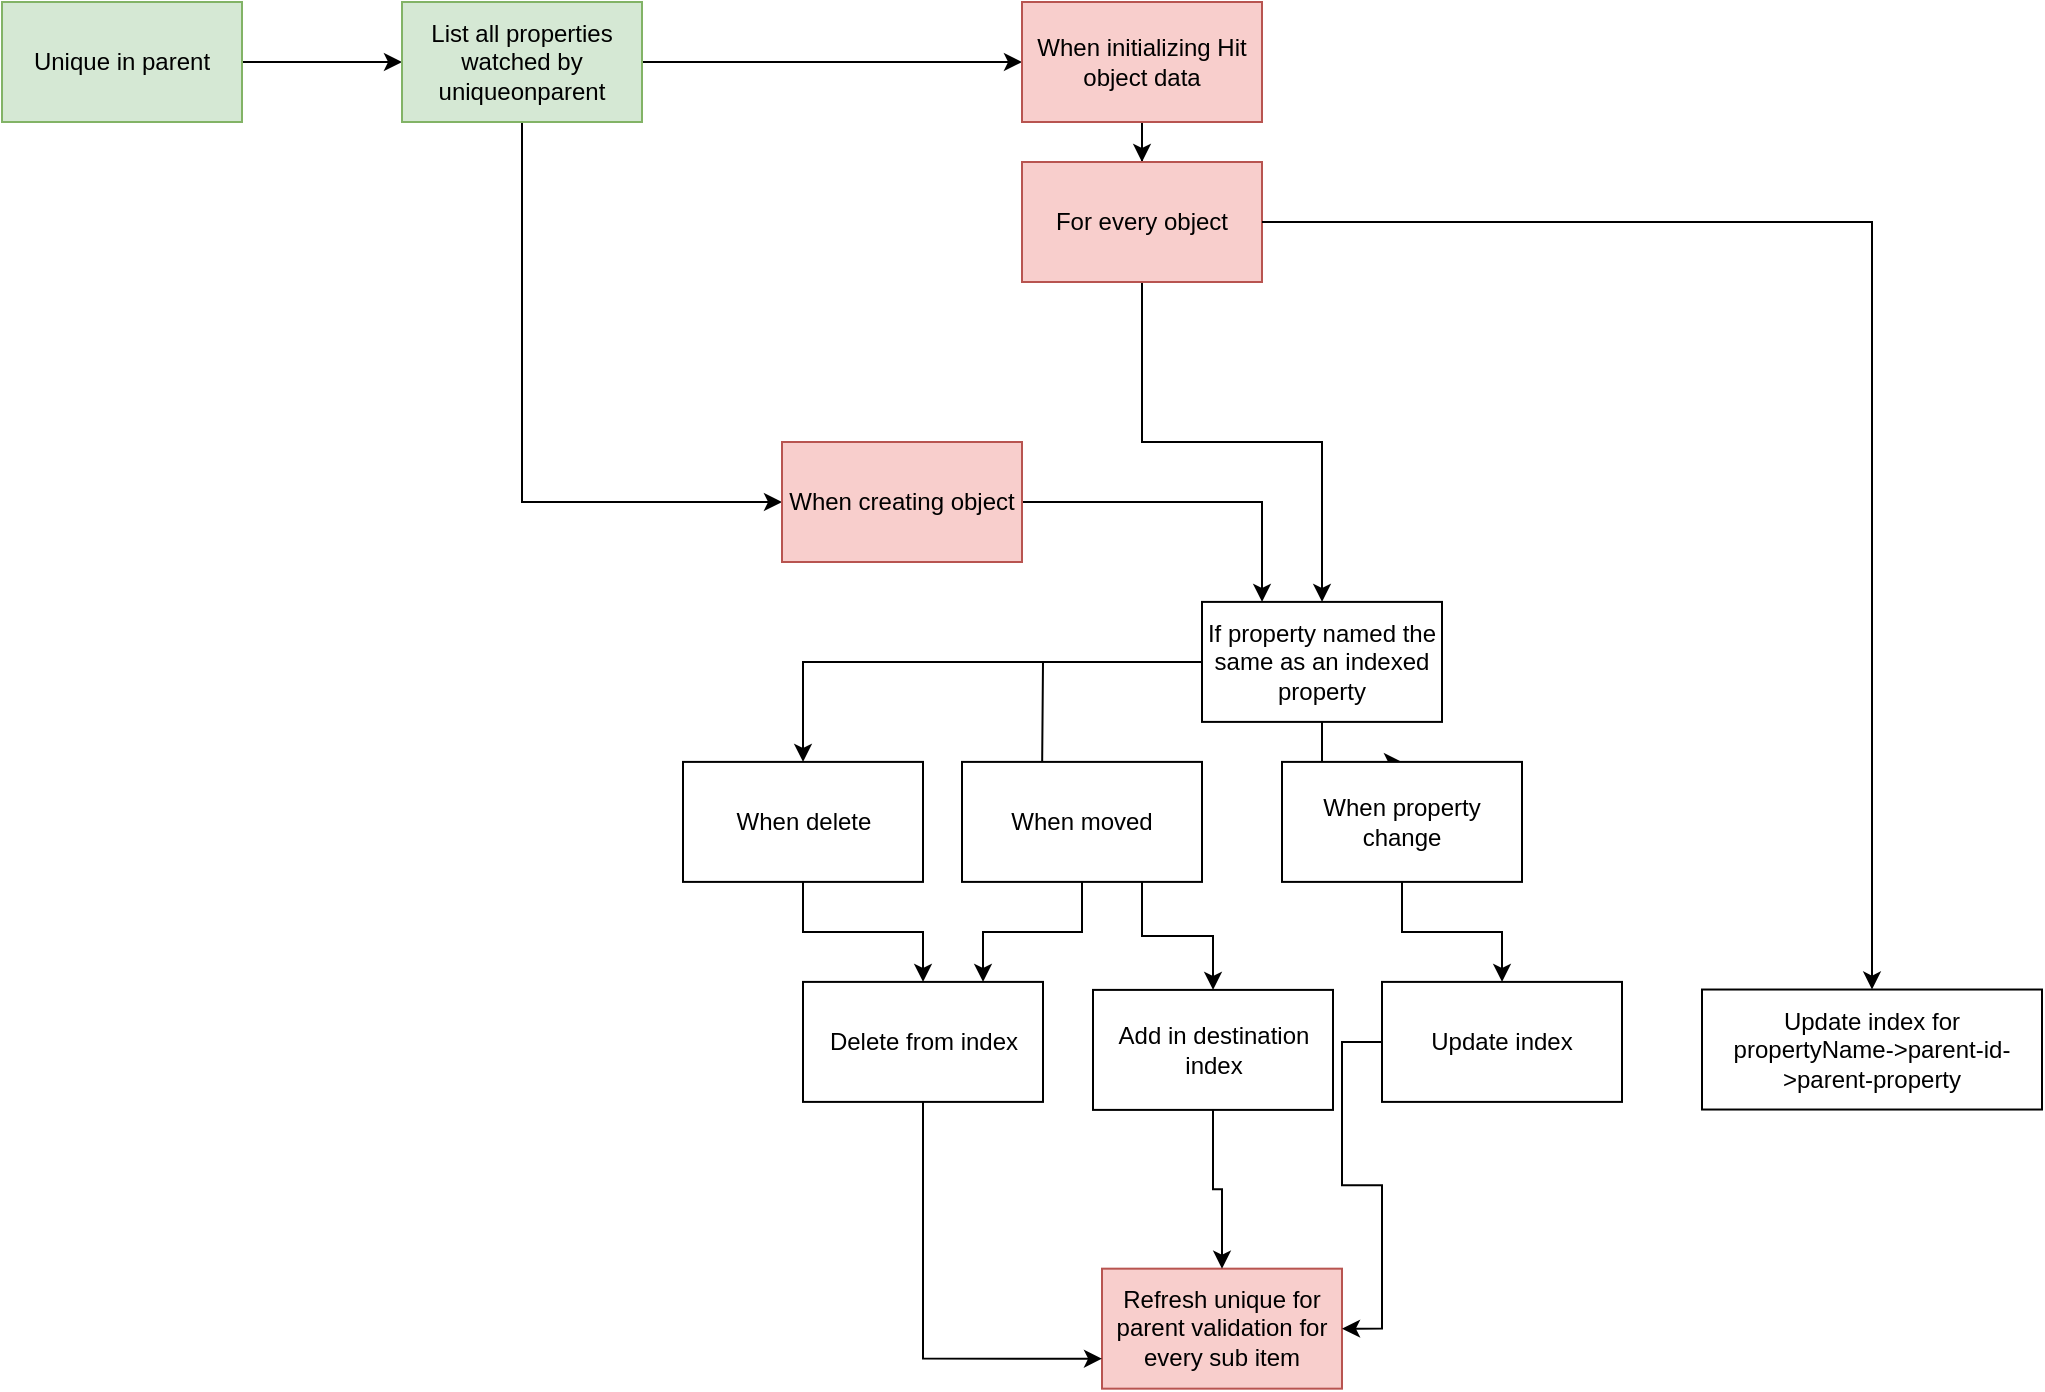 <mxfile version="12.1.3" type="device" pages="1"><diagram id="fUbktEEAhvAkkoyqxvtN" name="Page-1"><mxGraphModel dx="1851" dy="532" grid="1" gridSize="10" guides="1" tooltips="1" connect="1" arrows="1" fold="1" page="1" pageScale="1" pageWidth="827" pageHeight="1169" math="0" shadow="0"><root><mxCell id="0"/><mxCell id="1" parent="0"/><mxCell id="mFnK5Nyr3Fb5XQ9ETvVm-67" value="" style="edgeStyle=orthogonalEdgeStyle;rounded=0;orthogonalLoop=1;jettySize=auto;html=1;" parent="1" source="37vhQaRIqv-sZ3JXCOSx-1" target="mFnK5Nyr3Fb5XQ9ETvVm-66" edge="1"><mxGeometry relative="1" as="geometry"/></mxCell><mxCell id="37vhQaRIqv-sZ3JXCOSx-1" value="Unique in parent" style="rounded=0;whiteSpace=wrap;html=1;fillColor=#d5e8d4;strokeColor=#82b366;" parent="1" vertex="1"><mxGeometry x="-60" y="30" width="120" height="60" as="geometry"/></mxCell><mxCell id="mFnK5Nyr3Fb5XQ9ETvVm-70" style="edgeStyle=orthogonalEdgeStyle;rounded=0;orthogonalLoop=1;jettySize=auto;html=1;exitX=1;exitY=0.5;exitDx=0;exitDy=0;entryX=0;entryY=0.5;entryDx=0;entryDy=0;" parent="1" source="mFnK5Nyr3Fb5XQ9ETvVm-66" target="mFnK5Nyr3Fb5XQ9ETvVm-30" edge="1"><mxGeometry relative="1" as="geometry"/></mxCell><mxCell id="mFnK5Nyr3Fb5XQ9ETvVm-71" style="edgeStyle=orthogonalEdgeStyle;rounded=0;orthogonalLoop=1;jettySize=auto;html=1;exitX=0.5;exitY=1;exitDx=0;exitDy=0;entryX=0;entryY=0.5;entryDx=0;entryDy=0;" parent="1" source="mFnK5Nyr3Fb5XQ9ETvVm-66" target="mFnK5Nyr3Fb5XQ9ETvVm-1" edge="1"><mxGeometry relative="1" as="geometry"/></mxCell><mxCell id="mFnK5Nyr3Fb5XQ9ETvVm-66" value="List all properties watched by uniqueonparent" style="rounded=0;whiteSpace=wrap;html=1;fillColor=#d5e8d4;strokeColor=#82b366;" parent="1" vertex="1"><mxGeometry x="140" y="30" width="120" height="60" as="geometry"/></mxCell><mxCell id="mFnK5Nyr3Fb5XQ9ETvVm-33" value="" style="edgeStyle=orthogonalEdgeStyle;rounded=0;orthogonalLoop=1;jettySize=auto;html=1;" parent="1" source="mFnK5Nyr3Fb5XQ9ETvVm-30" target="mFnK5Nyr3Fb5XQ9ETvVm-32" edge="1"><mxGeometry relative="1" as="geometry"/></mxCell><mxCell id="mFnK5Nyr3Fb5XQ9ETvVm-30" value="When initializing Hit object data" style="rounded=0;whiteSpace=wrap;html=1;fillColor=#f8cecc;strokeColor=#b85450;" parent="1" vertex="1"><mxGeometry x="450" y="30" width="120" height="60" as="geometry"/></mxCell><mxCell id="mFnK5Nyr3Fb5XQ9ETvVm-38" style="edgeStyle=orthogonalEdgeStyle;rounded=0;orthogonalLoop=1;jettySize=auto;html=1;entryX=0.5;entryY=0;entryDx=0;entryDy=0;" parent="1" source="mFnK5Nyr3Fb5XQ9ETvVm-32" target="mFnK5Nyr3Fb5XQ9ETvVm-44" edge="1"><mxGeometry relative="1" as="geometry"><mxPoint x="600" y="350" as="targetPoint"/></mxGeometry></mxCell><mxCell id="mFnK5Nyr3Fb5XQ9ETvVm-32" value="For every object" style="rounded=0;whiteSpace=wrap;html=1;fillColor=#f8cecc;strokeColor=#b85450;" parent="1" vertex="1"><mxGeometry x="450" y="110" width="120" height="60" as="geometry"/></mxCell><mxCell id="mFnK5Nyr3Fb5XQ9ETvVm-63" style="edgeStyle=orthogonalEdgeStyle;rounded=0;orthogonalLoop=1;jettySize=auto;html=1;entryX=0.25;entryY=0;entryDx=0;entryDy=0;" parent="1" source="mFnK5Nyr3Fb5XQ9ETvVm-1" target="mFnK5Nyr3Fb5XQ9ETvVm-44" edge="1"><mxGeometry relative="1" as="geometry"/></mxCell><mxCell id="mFnK5Nyr3Fb5XQ9ETvVm-1" value="When creating object" style="rounded=0;whiteSpace=wrap;html=1;fillColor=#f8cecc;strokeColor=#b85450;" parent="1" vertex="1"><mxGeometry x="330" y="250" width="120" height="60" as="geometry"/></mxCell><mxCell id="mFnK5Nyr3Fb5XQ9ETvVm-20" value="Refresh unique for parent validation for every sub item" style="rounded=0;whiteSpace=wrap;html=1;fillColor=#f8cecc;strokeColor=#b85450;" parent="1" vertex="1"><mxGeometry x="490" y="663.333" width="120" height="60" as="geometry"/></mxCell><mxCell id="mFnK5Nyr3Fb5XQ9ETvVm-36" value="" style="edgeStyle=orthogonalEdgeStyle;rounded=0;orthogonalLoop=1;jettySize=auto;html=1;exitX=1;exitY=0.5;exitDx=0;exitDy=0;" parent="1" source="mFnK5Nyr3Fb5XQ9ETvVm-32" target="mFnK5Nyr3Fb5XQ9ETvVm-35" edge="1"><mxGeometry relative="1" as="geometry"><mxPoint x="910" y="402.235" as="sourcePoint"/></mxGeometry></mxCell><mxCell id="mFnK5Nyr3Fb5XQ9ETvVm-35" value="Update index for propertyName-&amp;gt;parent-id-&amp;gt;parent-property" style="rounded=0;whiteSpace=wrap;html=1;" parent="1" vertex="1"><mxGeometry x="790" y="523.765" width="170" height="60" as="geometry"/></mxCell><mxCell id="mFnK5Nyr3Fb5XQ9ETvVm-46" value="" style="edgeStyle=orthogonalEdgeStyle;rounded=0;orthogonalLoop=1;jettySize=auto;html=1;" parent="1" source="mFnK5Nyr3Fb5XQ9ETvVm-44" target="mFnK5Nyr3Fb5XQ9ETvVm-45" edge="1"><mxGeometry relative="1" as="geometry"/></mxCell><mxCell id="mFnK5Nyr3Fb5XQ9ETvVm-47" style="edgeStyle=orthogonalEdgeStyle;rounded=0;orthogonalLoop=1;jettySize=auto;html=1;" parent="1" source="mFnK5Nyr3Fb5XQ9ETvVm-44" edge="1"><mxGeometry relative="1" as="geometry"><mxPoint x="460" y="420" as="targetPoint"/></mxGeometry></mxCell><mxCell id="mFnK5Nyr3Fb5XQ9ETvVm-56" value="" style="edgeStyle=orthogonalEdgeStyle;rounded=0;orthogonalLoop=1;jettySize=auto;html=1;" parent="1" source="mFnK5Nyr3Fb5XQ9ETvVm-44" target="mFnK5Nyr3Fb5XQ9ETvVm-55" edge="1"><mxGeometry relative="1" as="geometry"/></mxCell><mxCell id="mFnK5Nyr3Fb5XQ9ETvVm-44" value="If property named the same as an indexed property" style="rounded=0;whiteSpace=wrap;html=1;" parent="1" vertex="1"><mxGeometry x="540" y="329.951" width="120" height="60" as="geometry"/></mxCell><mxCell id="mFnK5Nyr3Fb5XQ9ETvVm-58" value="" style="edgeStyle=orthogonalEdgeStyle;rounded=0;orthogonalLoop=1;jettySize=auto;html=1;" parent="1" source="mFnK5Nyr3Fb5XQ9ETvVm-55" target="mFnK5Nyr3Fb5XQ9ETvVm-57" edge="1"><mxGeometry relative="1" as="geometry"/></mxCell><mxCell id="mFnK5Nyr3Fb5XQ9ETvVm-55" value="When property change" style="rounded=0;whiteSpace=wrap;html=1;" parent="1" vertex="1"><mxGeometry x="580" y="409.951" width="120" height="60" as="geometry"/></mxCell><mxCell id="mFnK5Nyr3Fb5XQ9ETvVm-62" style="edgeStyle=orthogonalEdgeStyle;rounded=0;orthogonalLoop=1;jettySize=auto;html=1;entryX=1;entryY=0.5;entryDx=0;entryDy=0;" parent="1" source="mFnK5Nyr3Fb5XQ9ETvVm-57" target="mFnK5Nyr3Fb5XQ9ETvVm-20" edge="1"><mxGeometry relative="1" as="geometry"/></mxCell><mxCell id="mFnK5Nyr3Fb5XQ9ETvVm-57" value="Update index" style="rounded=0;whiteSpace=wrap;html=1;" parent="1" vertex="1"><mxGeometry x="630" y="519.951" width="120" height="60" as="geometry"/></mxCell><mxCell id="mFnK5Nyr3Fb5XQ9ETvVm-51" value="" style="edgeStyle=orthogonalEdgeStyle;rounded=0;orthogonalLoop=1;jettySize=auto;html=1;" parent="1" source="mFnK5Nyr3Fb5XQ9ETvVm-45" target="mFnK5Nyr3Fb5XQ9ETvVm-50" edge="1"><mxGeometry relative="1" as="geometry"/></mxCell><mxCell id="mFnK5Nyr3Fb5XQ9ETvVm-45" value="When delete" style="rounded=0;whiteSpace=wrap;html=1;" parent="1" vertex="1"><mxGeometry x="280.5" y="409.951" width="120" height="60" as="geometry"/></mxCell><mxCell id="mFnK5Nyr3Fb5XQ9ETvVm-75" style="edgeStyle=orthogonalEdgeStyle;rounded=0;orthogonalLoop=1;jettySize=auto;html=1;exitX=0.5;exitY=1;exitDx=0;exitDy=0;entryX=0;entryY=0.75;entryDx=0;entryDy=0;" parent="1" source="mFnK5Nyr3Fb5XQ9ETvVm-50" target="mFnK5Nyr3Fb5XQ9ETvVm-20" edge="1"><mxGeometry relative="1" as="geometry"/></mxCell><mxCell id="mFnK5Nyr3Fb5XQ9ETvVm-50" value="Delete from index" style="rounded=0;whiteSpace=wrap;html=1;" parent="1" vertex="1"><mxGeometry x="340.5" y="519.951" width="120" height="60" as="geometry"/></mxCell><mxCell id="mFnK5Nyr3Fb5XQ9ETvVm-52" style="edgeStyle=orthogonalEdgeStyle;rounded=0;orthogonalLoop=1;jettySize=auto;html=1;exitX=0.5;exitY=1;exitDx=0;exitDy=0;entryX=0.75;entryY=0;entryDx=0;entryDy=0;" parent="1" source="mFnK5Nyr3Fb5XQ9ETvVm-48" target="mFnK5Nyr3Fb5XQ9ETvVm-50" edge="1"><mxGeometry relative="1" as="geometry"/></mxCell><mxCell id="mFnK5Nyr3Fb5XQ9ETvVm-54" style="edgeStyle=orthogonalEdgeStyle;rounded=0;orthogonalLoop=1;jettySize=auto;html=1;exitX=0.75;exitY=1;exitDx=0;exitDy=0;entryX=0.5;entryY=0;entryDx=0;entryDy=0;" parent="1" source="mFnK5Nyr3Fb5XQ9ETvVm-48" target="mFnK5Nyr3Fb5XQ9ETvVm-53" edge="1"><mxGeometry relative="1" as="geometry"/></mxCell><mxCell id="mFnK5Nyr3Fb5XQ9ETvVm-48" value="When moved" style="rounded=0;whiteSpace=wrap;html=1;" parent="1" vertex="1"><mxGeometry x="420" y="409.951" width="120" height="60" as="geometry"/></mxCell><mxCell id="mFnK5Nyr3Fb5XQ9ETvVm-61" style="edgeStyle=orthogonalEdgeStyle;rounded=0;orthogonalLoop=1;jettySize=auto;html=1;" parent="1" source="mFnK5Nyr3Fb5XQ9ETvVm-53" target="mFnK5Nyr3Fb5XQ9ETvVm-20" edge="1"><mxGeometry relative="1" as="geometry"/></mxCell><mxCell id="mFnK5Nyr3Fb5XQ9ETvVm-53" value="Add in destination index" style="rounded=0;whiteSpace=wrap;html=1;" parent="1" vertex="1"><mxGeometry x="485.5" y="523.951" width="120" height="60" as="geometry"/></mxCell></root></mxGraphModel></diagram></mxfile>